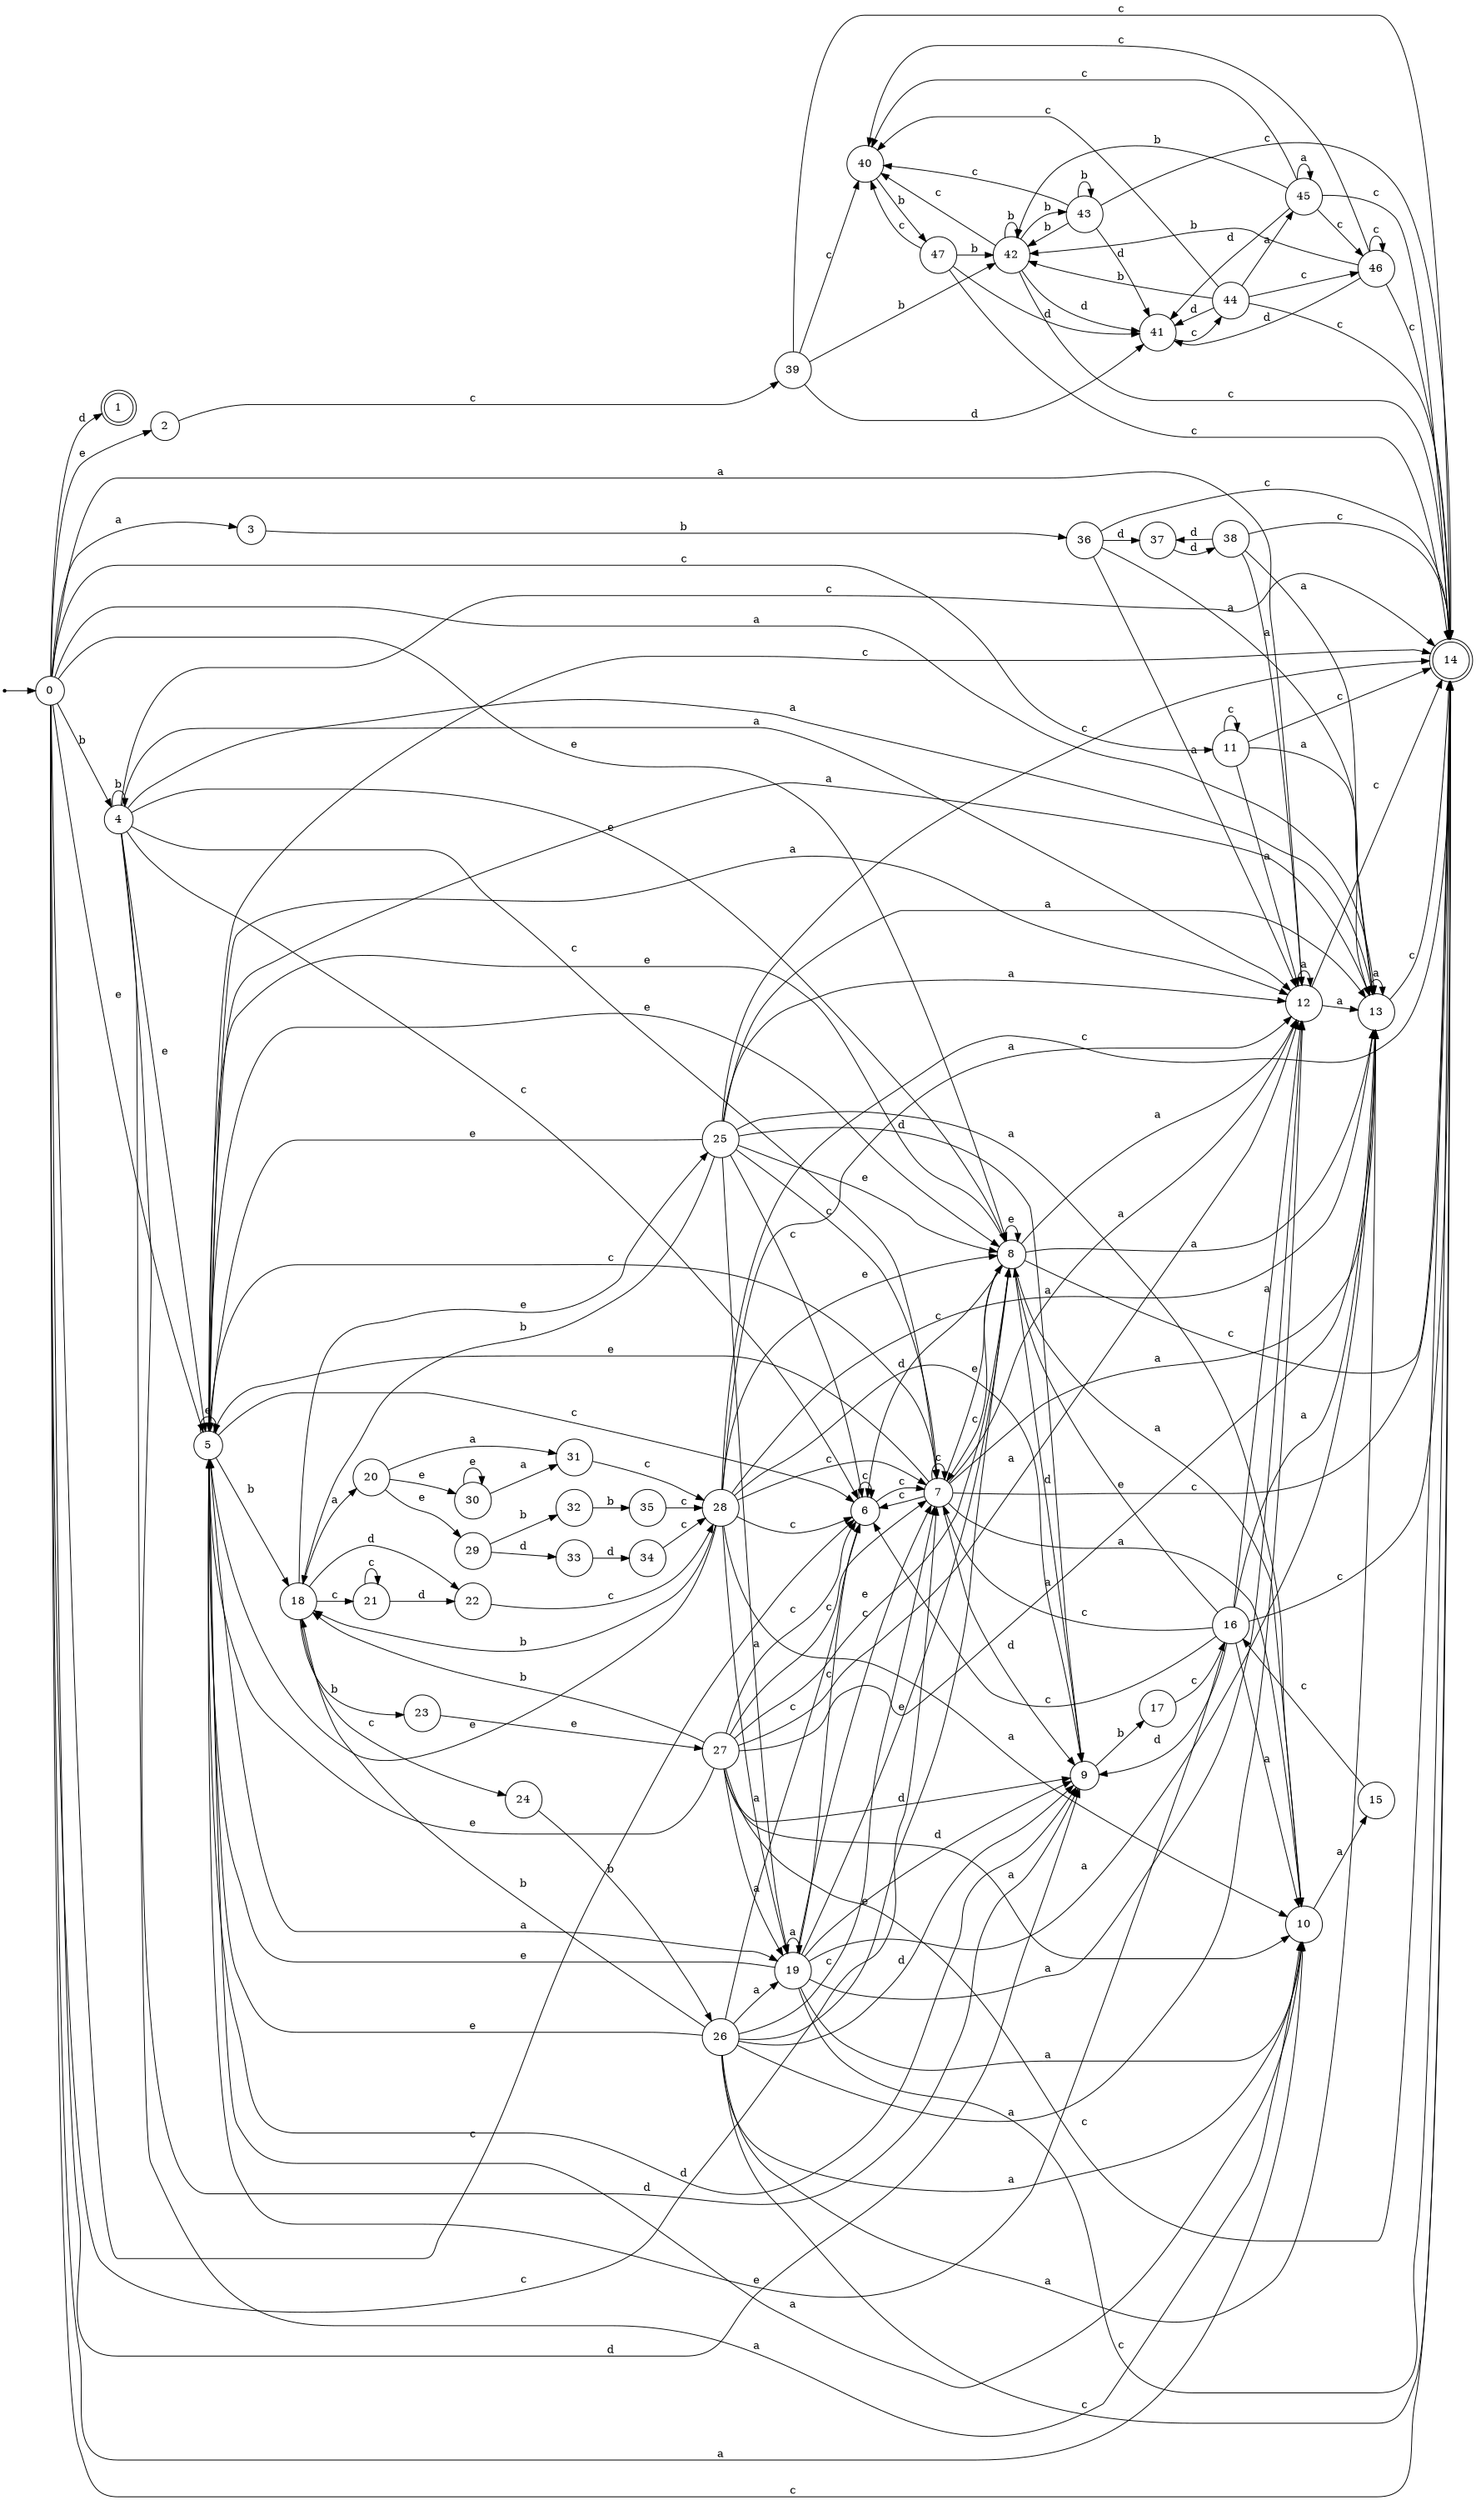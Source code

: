 digraph finite_state_machine {
rankdir=LR;
size="20,20";
node [shape = point]; "dummy0"
node [shape = circle]; "0";
"dummy0" -> "0";
node [shape = doublecircle]; "1";node [shape = circle]; "2";
node [shape = circle]; "3";
node [shape = circle]; "4";
node [shape = circle]; "5";
node [shape = circle]; "6";
node [shape = circle]; "7";
node [shape = circle]; "8";
node [shape = circle]; "9";
node [shape = circle]; "10";
node [shape = circle]; "11";
node [shape = circle]; "12";
node [shape = circle]; "13";
node [shape = doublecircle]; "14";node [shape = circle]; "15";
node [shape = circle]; "16";
node [shape = circle]; "17";
node [shape = circle]; "18";
node [shape = circle]; "19";
node [shape = circle]; "20";
node [shape = circle]; "21";
node [shape = circle]; "22";
node [shape = circle]; "23";
node [shape = circle]; "24";
node [shape = circle]; "25";
node [shape = circle]; "26";
node [shape = circle]; "27";
node [shape = circle]; "28";
node [shape = circle]; "29";
node [shape = circle]; "30";
node [shape = circle]; "31";
node [shape = circle]; "32";
node [shape = circle]; "33";
node [shape = circle]; "34";
node [shape = circle]; "35";
node [shape = circle]; "36";
node [shape = circle]; "37";
node [shape = circle]; "38";
node [shape = circle]; "39";
node [shape = circle]; "40";
node [shape = circle]; "41";
node [shape = circle]; "42";
node [shape = circle]; "43";
node [shape = circle]; "44";
node [shape = circle]; "45";
node [shape = circle]; "46";
node [shape = circle]; "47";
"0" -> "1" [label = "d"];
 "0" -> "9" [label = "d"];
 "0" -> "8" [label = "e"];
 "0" -> "2" [label = "e"];
 "0" -> "5" [label = "e"];
 "0" -> "10" [label = "a"];
 "0" -> "3" [label = "a"];
 "0" -> "12" [label = "a"];
 "0" -> "13" [label = "a"];
 "0" -> "4" [label = "b"];
 "0" -> "11" [label = "c"];
 "0" -> "14" [label = "c"];
 "0" -> "6" [label = "c"];
 "0" -> "7" [label = "c"];
 "13" -> "13" [label = "a"];
 "13" -> "14" [label = "c"];
 "12" -> "12" [label = "a"];
 "12" -> "13" [label = "a"];
 "12" -> "14" [label = "c"];
 "11" -> "11" [label = "c"];
 "11" -> "14" [label = "c"];
 "11" -> "12" [label = "a"];
 "11" -> "13" [label = "a"];
 "10" -> "15" [label = "a"];
 "15" -> "16" [label = "c"];
 "16" -> "9" [label = "d"];
 "16" -> "10" [label = "a"];
 "16" -> "12" [label = "a"];
 "16" -> "13" [label = "a"];
 "16" -> "8" [label = "e"];
 "16" -> "5" [label = "e"];
 "16" -> "14" [label = "c"];
 "16" -> "6" [label = "c"];
 "16" -> "7" [label = "c"];
 "9" -> "17" [label = "b"];
 "17" -> "16" [label = "c"];
 "8" -> "8" [label = "e"];
 "8" -> "5" [label = "e"];
 "8" -> "14" [label = "c"];
 "8" -> "6" [label = "c"];
 "8" -> "7" [label = "c"];
 "8" -> "9" [label = "d"];
 "8" -> "10" [label = "a"];
 "8" -> "12" [label = "a"];
 "8" -> "13" [label = "a"];
 "7" -> "14" [label = "c"];
 "7" -> "6" [label = "c"];
 "7" -> "7" [label = "c"];
 "7" -> "8" [label = "e"];
 "7" -> "5" [label = "e"];
 "7" -> "9" [label = "d"];
 "7" -> "10" [label = "a"];
 "7" -> "12" [label = "a"];
 "7" -> "13" [label = "a"];
 "6" -> "6" [label = "c"];
 "6" -> "7" [label = "c"];
 "5" -> "8" [label = "e"];
 "5" -> "5" [label = "e"];
 "5" -> "18" [label = "b"];
 "5" -> "10" [label = "a"];
 "5" -> "19" [label = "a"];
 "5" -> "12" [label = "a"];
 "5" -> "13" [label = "a"];
 "5" -> "14" [label = "c"];
 "5" -> "6" [label = "c"];
 "5" -> "7" [label = "c"];
 "5" -> "9" [label = "d"];
 "19" -> "10" [label = "a"];
 "19" -> "19" [label = "a"];
 "19" -> "12" [label = "a"];
 "19" -> "13" [label = "a"];
 "19" -> "8" [label = "e"];
 "19" -> "5" [label = "e"];
 "19" -> "14" [label = "c"];
 "19" -> "6" [label = "c"];
 "19" -> "7" [label = "c"];
 "19" -> "9" [label = "d"];
 "18" -> "20" [label = "a"];
 "18" -> "24" [label = "c"];
 "18" -> "21" [label = "c"];
 "18" -> "22" [label = "d"];
 "18" -> "23" [label = "b"];
 "18" -> "25" [label = "e"];
 "25" -> "18" [label = "b"];
 "25" -> "8" [label = "e"];
 "25" -> "5" [label = "e"];
 "25" -> "10" [label = "a"];
 "25" -> "19" [label = "a"];
 "25" -> "12" [label = "a"];
 "25" -> "13" [label = "a"];
 "25" -> "14" [label = "c"];
 "25" -> "6" [label = "c"];
 "25" -> "7" [label = "c"];
 "25" -> "9" [label = "d"];
 "24" -> "26" [label = "b"];
 "26" -> "18" [label = "b"];
 "26" -> "8" [label = "e"];
 "26" -> "5" [label = "e"];
 "26" -> "10" [label = "a"];
 "26" -> "19" [label = "a"];
 "26" -> "12" [label = "a"];
 "26" -> "13" [label = "a"];
 "26" -> "14" [label = "c"];
 "26" -> "6" [label = "c"];
 "26" -> "7" [label = "c"];
 "26" -> "9" [label = "d"];
 "23" -> "27" [label = "e"];
 "27" -> "18" [label = "b"];
 "27" -> "8" [label = "e"];
 "27" -> "5" [label = "e"];
 "27" -> "10" [label = "a"];
 "27" -> "19" [label = "a"];
 "27" -> "12" [label = "a"];
 "27" -> "13" [label = "a"];
 "27" -> "14" [label = "c"];
 "27" -> "6" [label = "c"];
 "27" -> "7" [label = "c"];
 "27" -> "9" [label = "d"];
 "22" -> "28" [label = "c"];
 "28" -> "18" [label = "b"];
 "28" -> "8" [label = "e"];
 "28" -> "5" [label = "e"];
 "28" -> "10" [label = "a"];
 "28" -> "19" [label = "a"];
 "28" -> "12" [label = "a"];
 "28" -> "13" [label = "a"];
 "28" -> "14" [label = "c"];
 "28" -> "6" [label = "c"];
 "28" -> "7" [label = "c"];
 "28" -> "9" [label = "d"];
 "21" -> "21" [label = "c"];
 "21" -> "22" [label = "d"];
 "20" -> "29" [label = "e"];
 "20" -> "30" [label = "e"];
 "20" -> "31" [label = "a"];
 "31" -> "28" [label = "c"];
 "30" -> "30" [label = "e"];
 "30" -> "31" [label = "a"];
 "29" -> "32" [label = "b"];
 "29" -> "33" [label = "d"];
 "33" -> "34" [label = "d"];
 "34" -> "28" [label = "c"];
 "32" -> "35" [label = "b"];
 "35" -> "28" [label = "c"];
 "4" -> "4" [label = "b"];
 "4" -> "8" [label = "e"];
 "4" -> "5" [label = "e"];
 "4" -> "14" [label = "c"];
 "4" -> "6" [label = "c"];
 "4" -> "7" [label = "c"];
 "4" -> "9" [label = "d"];
 "4" -> "10" [label = "a"];
 "4" -> "12" [label = "a"];
 "4" -> "13" [label = "a"];
 "3" -> "36" [label = "b"];
 "36" -> "37" [label = "d"];
 "36" -> "12" [label = "a"];
 "36" -> "13" [label = "a"];
 "36" -> "14" [label = "c"];
 "37" -> "38" [label = "d"];
 "38" -> "37" [label = "d"];
 "38" -> "12" [label = "a"];
 "38" -> "13" [label = "a"];
 "38" -> "14" [label = "c"];
 "2" -> "39" [label = "c"];
 "39" -> "40" [label = "c"];
 "39" -> "14" [label = "c"];
 "39" -> "41" [label = "d"];
 "39" -> "42" [label = "b"];
 "42" -> "42" [label = "b"];
 "42" -> "43" [label = "b"];
 "42" -> "40" [label = "c"];
 "42" -> "14" [label = "c"];
 "42" -> "41" [label = "d"];
 "43" -> "42" [label = "b"];
 "43" -> "43" [label = "b"];
 "43" -> "40" [label = "c"];
 "43" -> "14" [label = "c"];
 "43" -> "41" [label = "d"];
 "41" -> "44" [label = "c"];
 "44" -> "41" [label = "d"];
 "44" -> "45" [label = "a"];
 "44" -> "40" [label = "c"];
 "44" -> "46" [label = "c"];
 "44" -> "14" [label = "c"];
 "44" -> "42" [label = "b"];
 "46" -> "40" [label = "c"];
 "46" -> "46" [label = "c"];
 "46" -> "14" [label = "c"];
 "46" -> "41" [label = "d"];
 "46" -> "42" [label = "b"];
 "45" -> "45" [label = "a"];
 "45" -> "41" [label = "d"];
 "45" -> "40" [label = "c"];
 "45" -> "46" [label = "c"];
 "45" -> "14" [label = "c"];
 "45" -> "42" [label = "b"];
 "40" -> "47" [label = "b"];
 "47" -> "40" [label = "c"];
 "47" -> "14" [label = "c"];
 "47" -> "41" [label = "d"];
 "47" -> "42" [label = "b"];
 }
